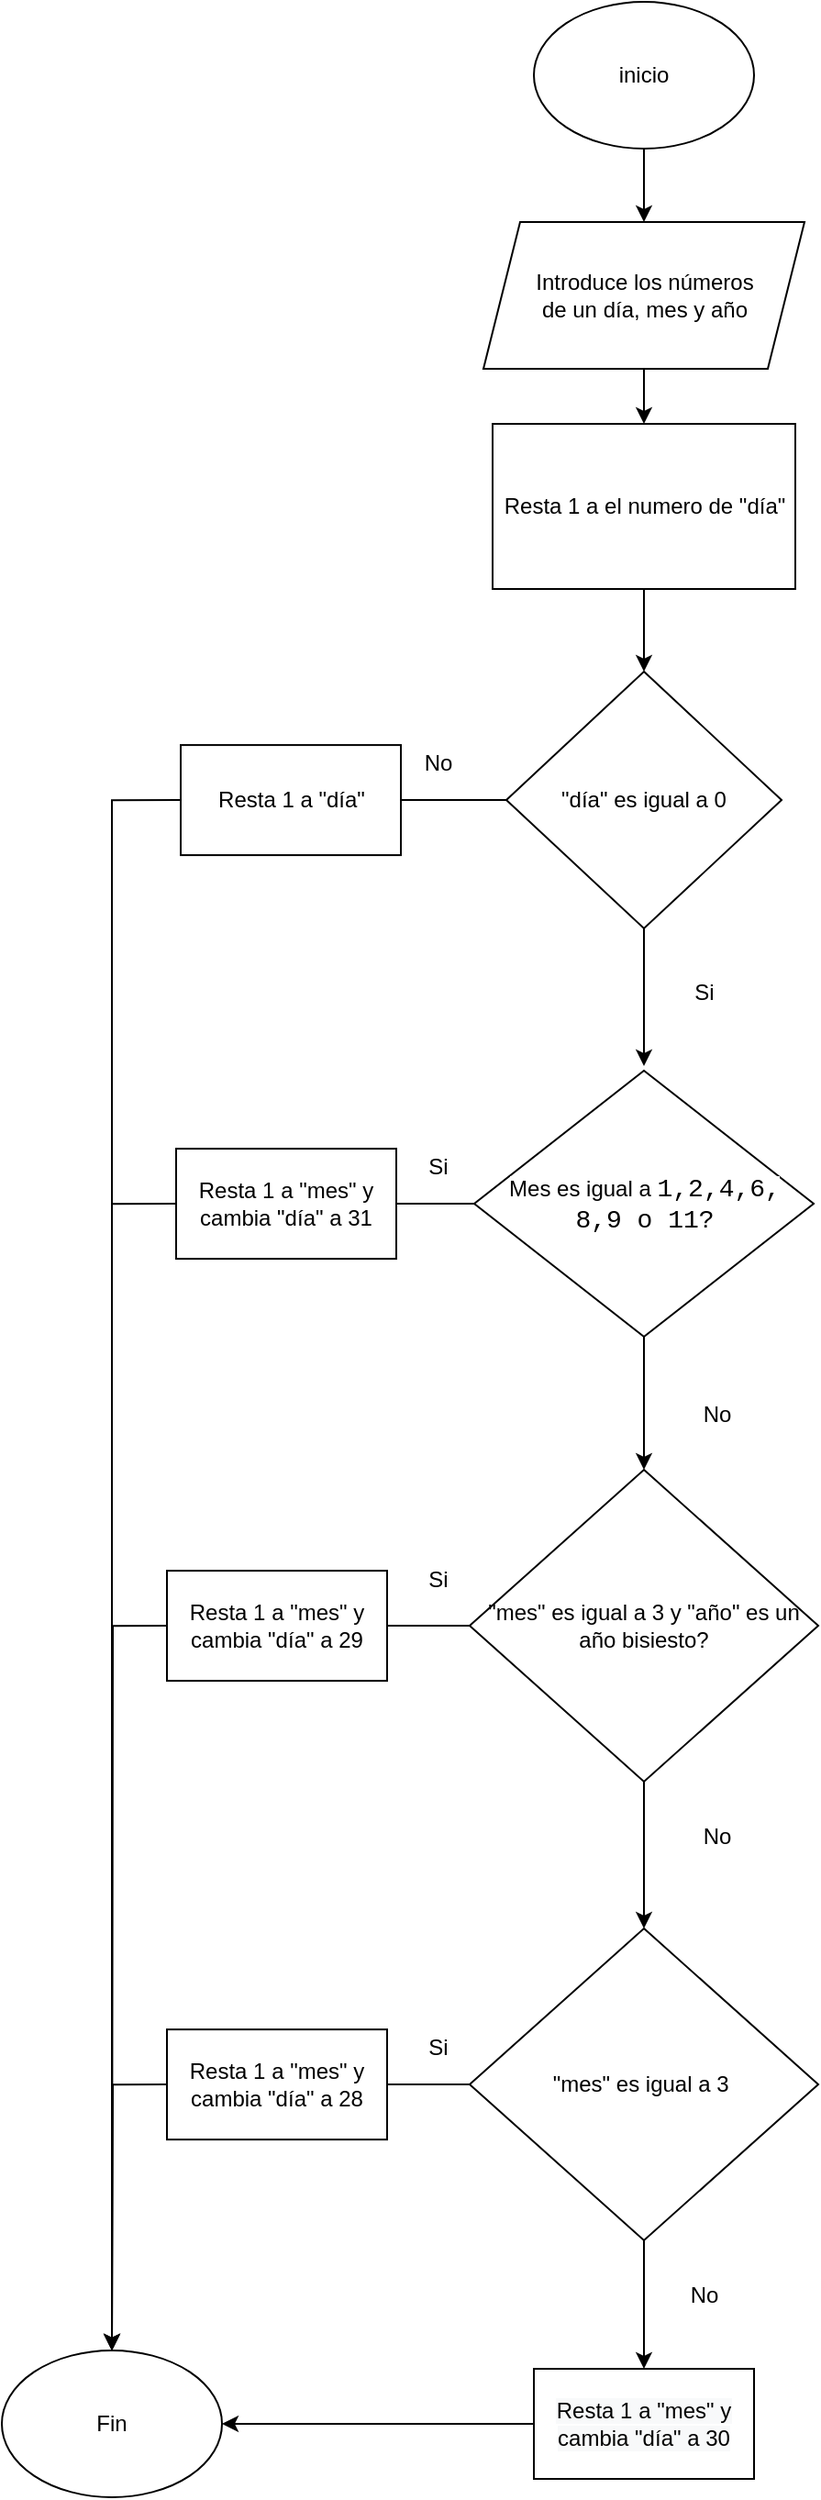 <mxfile version="14.5.1" type="device"><diagram id="9tkz3upoT7E5du-lJKnV" name="Page-1"><mxGraphModel dx="2595" dy="1370" grid="1" gridSize="10" guides="1" tooltips="1" connect="1" arrows="1" fold="1" page="1" pageScale="1" pageWidth="827" pageHeight="1169" math="0" shadow="0"><root><mxCell id="0"/><mxCell id="1" parent="0"/><mxCell id="ZY6faSBhpb2J9lxrKB_I-3" value="" style="edgeStyle=orthogonalEdgeStyle;rounded=0;orthogonalLoop=1;jettySize=auto;html=1;" edge="1" parent="1" source="ZY6faSBhpb2J9lxrKB_I-1" target="ZY6faSBhpb2J9lxrKB_I-2"><mxGeometry relative="1" as="geometry"/></mxCell><mxCell id="ZY6faSBhpb2J9lxrKB_I-1" value="inicio" style="ellipse;whiteSpace=wrap;html=1;" vertex="1" parent="1"><mxGeometry x="340" y="80" width="120" height="80" as="geometry"/></mxCell><mxCell id="ZY6faSBhpb2J9lxrKB_I-6" value="" style="edgeStyle=orthogonalEdgeStyle;rounded=0;orthogonalLoop=1;jettySize=auto;html=1;" edge="1" parent="1" source="ZY6faSBhpb2J9lxrKB_I-2" target="ZY6faSBhpb2J9lxrKB_I-5"><mxGeometry relative="1" as="geometry"/></mxCell><mxCell id="ZY6faSBhpb2J9lxrKB_I-2" value="Introduce los números &lt;br&gt;de un día, mes y año" style="shape=parallelogram;perimeter=parallelogramPerimeter;whiteSpace=wrap;html=1;fixedSize=1;" vertex="1" parent="1"><mxGeometry x="312.5" y="200" width="175" height="80" as="geometry"/></mxCell><mxCell id="ZY6faSBhpb2J9lxrKB_I-8" value="" style="edgeStyle=orthogonalEdgeStyle;rounded=0;orthogonalLoop=1;jettySize=auto;html=1;" edge="1" parent="1" source="ZY6faSBhpb2J9lxrKB_I-5" target="ZY6faSBhpb2J9lxrKB_I-7"><mxGeometry relative="1" as="geometry"/></mxCell><mxCell id="ZY6faSBhpb2J9lxrKB_I-5" value="Resta 1 a el numero de &quot;día&quot;" style="whiteSpace=wrap;html=1;" vertex="1" parent="1"><mxGeometry x="317.5" y="310" width="165" height="90" as="geometry"/></mxCell><mxCell id="ZY6faSBhpb2J9lxrKB_I-10" value="" style="edgeStyle=orthogonalEdgeStyle;rounded=0;orthogonalLoop=1;jettySize=auto;html=1;" edge="1" parent="1" source="ZY6faSBhpb2J9lxrKB_I-7"><mxGeometry relative="1" as="geometry"><mxPoint x="400" y="660" as="targetPoint"/></mxGeometry></mxCell><mxCell id="ZY6faSBhpb2J9lxrKB_I-34" style="edgeStyle=orthogonalEdgeStyle;rounded=0;orthogonalLoop=1;jettySize=auto;html=1;exitX=0;exitY=0.5;exitDx=0;exitDy=0;entryX=1;entryY=0.5;entryDx=0;entryDy=0;" edge="1" parent="1" source="ZY6faSBhpb2J9lxrKB_I-7"><mxGeometry relative="1" as="geometry"><mxPoint x="195" y="515" as="targetPoint"/></mxGeometry></mxCell><mxCell id="ZY6faSBhpb2J9lxrKB_I-7" value="&quot;día&quot; es igual a 0" style="rhombus;whiteSpace=wrap;html=1;" vertex="1" parent="1"><mxGeometry x="325" y="445" width="150" height="140" as="geometry"/></mxCell><mxCell id="ZY6faSBhpb2J9lxrKB_I-11" value="Si" style="text;html=1;strokeColor=none;fillColor=none;align=center;verticalAlign=middle;whiteSpace=wrap;rounded=0;" vertex="1" parent="1"><mxGeometry x="413" y="610" width="40" height="20" as="geometry"/></mxCell><mxCell id="ZY6faSBhpb2J9lxrKB_I-28" value="" style="edgeStyle=orthogonalEdgeStyle;rounded=0;orthogonalLoop=1;jettySize=auto;html=1;" edge="1" parent="1" source="ZY6faSBhpb2J9lxrKB_I-16" target="ZY6faSBhpb2J9lxrKB_I-27"><mxGeometry relative="1" as="geometry"/></mxCell><mxCell id="ZY6faSBhpb2J9lxrKB_I-47" style="edgeStyle=orthogonalEdgeStyle;rounded=0;orthogonalLoop=1;jettySize=auto;html=1;exitX=0;exitY=0.5;exitDx=0;exitDy=0;entryX=1;entryY=0.5;entryDx=0;entryDy=0;" edge="1" parent="1" source="ZY6faSBhpb2J9lxrKB_I-16"><mxGeometry relative="1" as="geometry"><mxPoint x="215.0" y="735.05" as="targetPoint"/></mxGeometry></mxCell><mxCell id="ZY6faSBhpb2J9lxrKB_I-16" value="&lt;span style=&quot;background-color: rgb(255 , 255 , 255)&quot;&gt;Mes es igual a&amp;nbsp;&lt;span style=&quot;font-family: &amp;#34;consolas&amp;#34; , &amp;#34;courier new&amp;#34; , monospace ; font-size: 14px&quot;&gt;1,2,4,6,&lt;br&gt;8,9 o 11?&lt;/span&gt;&lt;/span&gt;" style="rhombus;whiteSpace=wrap;html=1;" vertex="1" parent="1"><mxGeometry x="307.5" y="662.5" width="185" height="145" as="geometry"/></mxCell><mxCell id="ZY6faSBhpb2J9lxrKB_I-19" value="No" style="text;html=1;strokeColor=none;fillColor=none;align=center;verticalAlign=middle;whiteSpace=wrap;rounded=0;" vertex="1" parent="1"><mxGeometry x="267.5" y="485.05" width="40" height="20" as="geometry"/></mxCell><mxCell id="ZY6faSBhpb2J9lxrKB_I-64" style="edgeStyle=orthogonalEdgeStyle;rounded=0;orthogonalLoop=1;jettySize=auto;html=1;entryX=0.5;entryY=0;entryDx=0;entryDy=0;exitX=0;exitY=0.5;exitDx=0;exitDy=0;" edge="1" parent="1" source="ZY6faSBhpb2J9lxrKB_I-69" target="ZY6faSBhpb2J9lxrKB_I-56"><mxGeometry relative="1" as="geometry"><mxPoint x="-20" y="736" as="targetPoint"/><mxPoint x="130" y="735" as="sourcePoint"/></mxGeometry></mxCell><mxCell id="ZY6faSBhpb2J9lxrKB_I-36" value="" style="edgeStyle=orthogonalEdgeStyle;rounded=0;orthogonalLoop=1;jettySize=auto;html=1;" edge="1" parent="1" source="ZY6faSBhpb2J9lxrKB_I-27"><mxGeometry relative="1" as="geometry"><mxPoint x="210.0" y="965" as="targetPoint"/></mxGeometry></mxCell><mxCell id="ZY6faSBhpb2J9lxrKB_I-38" value="" style="edgeStyle=orthogonalEdgeStyle;rounded=0;orthogonalLoop=1;jettySize=auto;html=1;" edge="1" parent="1" source="ZY6faSBhpb2J9lxrKB_I-27" target="ZY6faSBhpb2J9lxrKB_I-37"><mxGeometry relative="1" as="geometry"/></mxCell><mxCell id="ZY6faSBhpb2J9lxrKB_I-27" value="&quot;mes&quot; es igual a 3 y &quot;año&quot; es un año bisiesto?" style="rhombus;whiteSpace=wrap;html=1;" vertex="1" parent="1"><mxGeometry x="305" y="880" width="190" height="170" as="geometry"/></mxCell><mxCell id="ZY6faSBhpb2J9lxrKB_I-29" value="No" style="text;html=1;strokeColor=none;fillColor=none;align=center;verticalAlign=middle;whiteSpace=wrap;rounded=0;" vertex="1" parent="1"><mxGeometry x="420" y="840" width="40" height="20" as="geometry"/></mxCell><mxCell id="ZY6faSBhpb2J9lxrKB_I-65" style="edgeStyle=orthogonalEdgeStyle;rounded=0;orthogonalLoop=1;jettySize=auto;html=1;exitX=0;exitY=0.5;exitDx=0;exitDy=0;" edge="1" parent="1" source="ZY6faSBhpb2J9lxrKB_I-68"><mxGeometry relative="1" as="geometry"><mxPoint x="110" y="1360" as="targetPoint"/><mxPoint x="90.0" y="965.05" as="sourcePoint"/></mxGeometry></mxCell><mxCell id="ZY6faSBhpb2J9lxrKB_I-42" value="" style="edgeStyle=orthogonalEdgeStyle;rounded=0;orthogonalLoop=1;jettySize=auto;html=1;" edge="1" parent="1" source="ZY6faSBhpb2J9lxrKB_I-37"><mxGeometry relative="1" as="geometry"><mxPoint x="210.0" y="1215" as="targetPoint"/></mxGeometry></mxCell><mxCell id="ZY6faSBhpb2J9lxrKB_I-44" value="" style="edgeStyle=orthogonalEdgeStyle;rounded=0;orthogonalLoop=1;jettySize=auto;html=1;" edge="1" parent="1" source="ZY6faSBhpb2J9lxrKB_I-37" target="ZY6faSBhpb2J9lxrKB_I-43"><mxGeometry relative="1" as="geometry"/></mxCell><mxCell id="ZY6faSBhpb2J9lxrKB_I-37" value="&quot;mes&quot; es igual a 3&amp;nbsp;" style="rhombus;whiteSpace=wrap;html=1;" vertex="1" parent="1"><mxGeometry x="305" y="1130" width="190" height="170" as="geometry"/></mxCell><mxCell id="ZY6faSBhpb2J9lxrKB_I-66" style="edgeStyle=orthogonalEdgeStyle;rounded=0;orthogonalLoop=1;jettySize=auto;html=1;exitX=0;exitY=0.5;exitDx=0;exitDy=0;" edge="1" parent="1" source="ZY6faSBhpb2J9lxrKB_I-67"><mxGeometry relative="1" as="geometry"><mxPoint x="110" y="1360" as="targetPoint"/><mxPoint x="90.0" y="1215.05" as="sourcePoint"/></mxGeometry></mxCell><mxCell id="ZY6faSBhpb2J9lxrKB_I-57" value="" style="edgeStyle=orthogonalEdgeStyle;rounded=0;orthogonalLoop=1;jettySize=auto;html=1;" edge="1" parent="1" source="ZY6faSBhpb2J9lxrKB_I-43" target="ZY6faSBhpb2J9lxrKB_I-56"><mxGeometry relative="1" as="geometry"/></mxCell><mxCell id="ZY6faSBhpb2J9lxrKB_I-43" value="&lt;span style=&quot;color: rgb(0 , 0 , 0) ; font-family: &amp;#34;helvetica&amp;#34; ; font-size: 12px ; font-style: normal ; font-weight: 400 ; letter-spacing: normal ; text-align: center ; text-indent: 0px ; text-transform: none ; word-spacing: 0px ; background-color: rgb(248 , 249 , 250) ; display: inline ; float: none&quot;&gt;Resta 1 a &quot;mes&quot; y cambia &quot;día&quot; a 30&lt;/span&gt;" style="whiteSpace=wrap;html=1;" vertex="1" parent="1"><mxGeometry x="340" y="1370" width="120" height="60" as="geometry"/></mxCell><mxCell id="ZY6faSBhpb2J9lxrKB_I-49" value="Si" style="text;html=1;strokeColor=none;fillColor=none;align=center;verticalAlign=middle;whiteSpace=wrap;rounded=0;" vertex="1" parent="1"><mxGeometry x="267.5" y="705" width="40" height="20" as="geometry"/></mxCell><mxCell id="ZY6faSBhpb2J9lxrKB_I-50" value="Si" style="text;html=1;strokeColor=none;fillColor=none;align=center;verticalAlign=middle;whiteSpace=wrap;rounded=0;" vertex="1" parent="1"><mxGeometry x="267.5" y="930" width="40" height="20" as="geometry"/></mxCell><mxCell id="ZY6faSBhpb2J9lxrKB_I-51" value="Si" style="text;html=1;strokeColor=none;fillColor=none;align=center;verticalAlign=middle;whiteSpace=wrap;rounded=0;" vertex="1" parent="1"><mxGeometry x="267.5" y="1185" width="40" height="20" as="geometry"/></mxCell><mxCell id="ZY6faSBhpb2J9lxrKB_I-52" value="No" style="text;html=1;strokeColor=none;fillColor=none;align=center;verticalAlign=middle;whiteSpace=wrap;rounded=0;" vertex="1" parent="1"><mxGeometry x="420" y="1070" width="40" height="20" as="geometry"/></mxCell><mxCell id="ZY6faSBhpb2J9lxrKB_I-53" value="No" style="text;html=1;strokeColor=none;fillColor=none;align=center;verticalAlign=middle;whiteSpace=wrap;rounded=0;" vertex="1" parent="1"><mxGeometry x="413" y="1320" width="40" height="20" as="geometry"/></mxCell><mxCell id="ZY6faSBhpb2J9lxrKB_I-60" style="edgeStyle=orthogonalEdgeStyle;rounded=0;orthogonalLoop=1;jettySize=auto;html=1;exitX=0;exitY=0.5;exitDx=0;exitDy=0;entryX=0.5;entryY=0;entryDx=0;entryDy=0;" edge="1" parent="1" source="ZY6faSBhpb2J9lxrKB_I-55" target="ZY6faSBhpb2J9lxrKB_I-56"><mxGeometry relative="1" as="geometry"/></mxCell><mxCell id="ZY6faSBhpb2J9lxrKB_I-55" value="Resta 1 a &quot;día&quot;" style="whiteSpace=wrap;html=1;" vertex="1" parent="1"><mxGeometry x="147.5" y="485.05" width="120" height="60" as="geometry"/></mxCell><mxCell id="ZY6faSBhpb2J9lxrKB_I-56" value="Fin" style="ellipse;whiteSpace=wrap;html=1;" vertex="1" parent="1"><mxGeometry x="50" y="1360" width="120" height="80" as="geometry"/></mxCell><mxCell id="ZY6faSBhpb2J9lxrKB_I-67" value="&lt;span&gt;Resta 1 a &quot;mes&quot; y cambia &quot;día&quot; a 28&lt;/span&gt;" style="whiteSpace=wrap;html=1;" vertex="1" parent="1"><mxGeometry x="140" y="1185.05" width="120" height="60" as="geometry"/></mxCell><mxCell id="ZY6faSBhpb2J9lxrKB_I-68" value="&lt;span&gt;Resta 1 a &quot;mes&quot; y cambia &quot;día&quot; a 29&lt;/span&gt;" style="whiteSpace=wrap;html=1;" vertex="1" parent="1"><mxGeometry x="140" y="935.05" width="120" height="60" as="geometry"/></mxCell><mxCell id="ZY6faSBhpb2J9lxrKB_I-69" value="Resta 1 a &quot;mes&quot; y cambia &quot;día&quot; a 31" style="whiteSpace=wrap;html=1;" vertex="1" parent="1"><mxGeometry x="145" y="705.05" width="120" height="60" as="geometry"/></mxCell></root></mxGraphModel></diagram></mxfile>